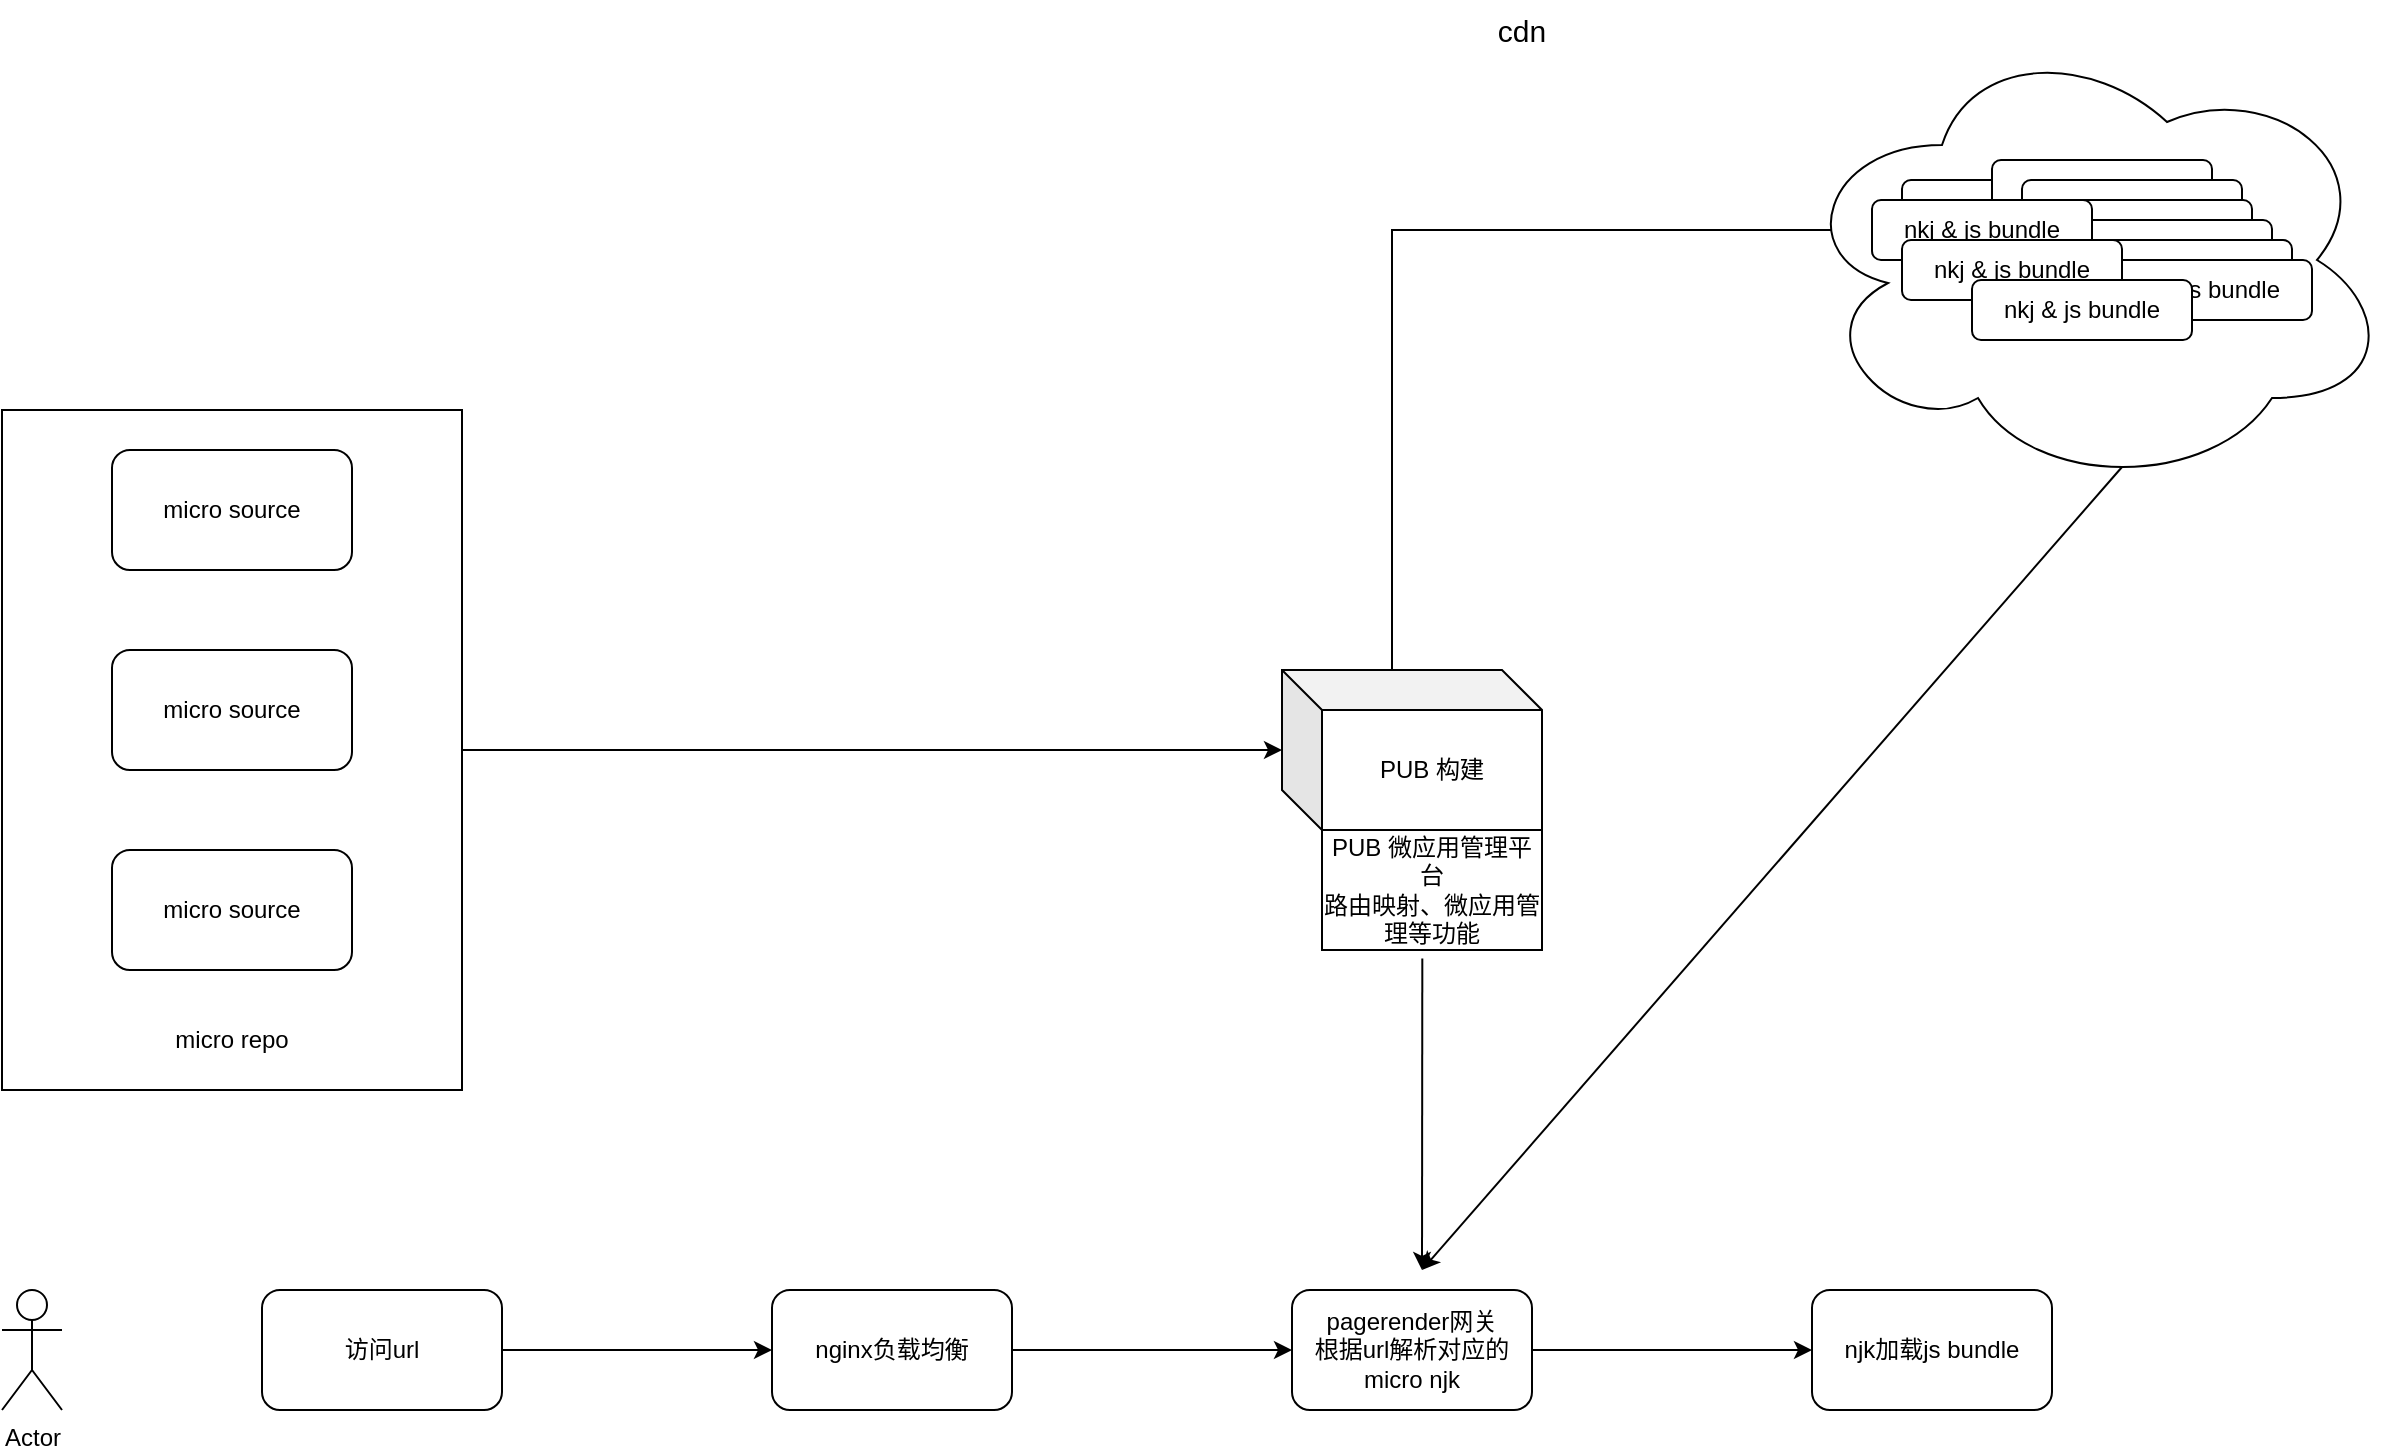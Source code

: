 <mxfile version="24.7.6">
  <diagram name="第 1 页" id="MdLTre9k859fwDna6mKk">
    <mxGraphModel dx="2947" dy="2229" grid="1" gridSize="10" guides="1" tooltips="1" connect="1" arrows="1" fold="1" page="1" pageScale="1" pageWidth="900" pageHeight="1600" math="0" shadow="0">
      <root>
        <mxCell id="0" />
        <mxCell id="1" parent="0" />
        <mxCell id="np9BdB3iTzsvDNS6tE6I-4" value="" style="rounded=0;whiteSpace=wrap;html=1;" vertex="1" parent="1">
          <mxGeometry x="-970" y="200" width="230" height="340" as="geometry" />
        </mxCell>
        <mxCell id="np9BdB3iTzsvDNS6tE6I-5" value="micro source" style="rounded=1;whiteSpace=wrap;html=1;" vertex="1" parent="1">
          <mxGeometry x="-915" y="220" width="120" height="60" as="geometry" />
        </mxCell>
        <mxCell id="np9BdB3iTzsvDNS6tE6I-6" value="micro source" style="rounded=1;whiteSpace=wrap;html=1;" vertex="1" parent="1">
          <mxGeometry x="-915" y="320" width="120" height="60" as="geometry" />
        </mxCell>
        <mxCell id="np9BdB3iTzsvDNS6tE6I-7" value="micro source" style="rounded=1;whiteSpace=wrap;html=1;" vertex="1" parent="1">
          <mxGeometry x="-915" y="420" width="120" height="60" as="geometry" />
        </mxCell>
        <mxCell id="np9BdB3iTzsvDNS6tE6I-9" value="micro repo" style="text;html=1;align=center;verticalAlign=middle;whiteSpace=wrap;rounded=0;" vertex="1" parent="1">
          <mxGeometry x="-885" y="500" width="60" height="30" as="geometry" />
        </mxCell>
        <mxCell id="np9BdB3iTzsvDNS6tE6I-44" style="edgeStyle=orthogonalEdgeStyle;rounded=0;orthogonalLoop=1;jettySize=auto;html=1;exitX=0;exitY=0;exitDx=55;exitDy=0;exitPerimeter=0;entryX=0;entryY=0.5;entryDx=0;entryDy=0;" edge="1" parent="1" source="np9BdB3iTzsvDNS6tE6I-25" target="np9BdB3iTzsvDNS6tE6I-39">
          <mxGeometry relative="1" as="geometry" />
        </mxCell>
        <mxCell id="np9BdB3iTzsvDNS6tE6I-25" value="PUB 构建" style="shape=cube;whiteSpace=wrap;html=1;boundedLbl=1;backgroundOutline=1;darkOpacity=0.05;darkOpacity2=0.1;" vertex="1" parent="1">
          <mxGeometry x="-330" y="330" width="130" height="80" as="geometry" />
        </mxCell>
        <mxCell id="np9BdB3iTzsvDNS6tE6I-26" style="edgeStyle=orthogonalEdgeStyle;rounded=0;orthogonalLoop=1;jettySize=auto;html=1;exitX=1;exitY=0.5;exitDx=0;exitDy=0;entryX=0;entryY=0.5;entryDx=0;entryDy=0;entryPerimeter=0;" edge="1" parent="1" source="np9BdB3iTzsvDNS6tE6I-4" target="np9BdB3iTzsvDNS6tE6I-25">
          <mxGeometry relative="1" as="geometry" />
        </mxCell>
        <mxCell id="np9BdB3iTzsvDNS6tE6I-29" value="" style="ellipse;shape=cloud;whiteSpace=wrap;html=1;" vertex="1" parent="1">
          <mxGeometry x="-75" y="10" width="300" height="230" as="geometry" />
        </mxCell>
        <mxCell id="np9BdB3iTzsvDNS6tE6I-30" value="cdn" style="text;html=1;align=center;verticalAlign=middle;whiteSpace=wrap;rounded=0;fontSize=15;" vertex="1" parent="1">
          <mxGeometry x="-240" y="-5" width="60" height="30" as="geometry" />
        </mxCell>
        <mxCell id="np9BdB3iTzsvDNS6tE6I-31" style="edgeStyle=orthogonalEdgeStyle;rounded=0;orthogonalLoop=1;jettySize=auto;html=1;exitX=0.5;exitY=1;exitDx=0;exitDy=0;" edge="1" parent="1">
          <mxGeometry relative="1" as="geometry">
            <mxPoint x="50" y="25" as="sourcePoint" />
            <mxPoint x="50" y="25" as="targetPoint" />
          </mxGeometry>
        </mxCell>
        <mxCell id="np9BdB3iTzsvDNS6tE6I-32" value="nkj &amp;amp; js bundle" style="rounded=1;whiteSpace=wrap;html=1;" vertex="1" parent="1">
          <mxGeometry x="-20" y="85" width="110" height="30" as="geometry" />
        </mxCell>
        <mxCell id="np9BdB3iTzsvDNS6tE6I-33" value="nkj &amp;amp; js bundle" style="rounded=1;whiteSpace=wrap;html=1;" vertex="1" parent="1">
          <mxGeometry x="25" y="75" width="110" height="30" as="geometry" />
        </mxCell>
        <mxCell id="np9BdB3iTzsvDNS6tE6I-34" value="nkj &amp;amp; js bundle" style="rounded=1;whiteSpace=wrap;html=1;" vertex="1" parent="1">
          <mxGeometry x="40" y="85" width="110" height="30" as="geometry" />
        </mxCell>
        <mxCell id="np9BdB3iTzsvDNS6tE6I-35" value="nkj &amp;amp; js bundle" style="rounded=1;whiteSpace=wrap;html=1;" vertex="1" parent="1">
          <mxGeometry x="45" y="95" width="110" height="30" as="geometry" />
        </mxCell>
        <mxCell id="np9BdB3iTzsvDNS6tE6I-36" value="nkj &amp;amp; js bundle" style="rounded=1;whiteSpace=wrap;html=1;" vertex="1" parent="1">
          <mxGeometry x="55" y="105" width="110" height="30" as="geometry" />
        </mxCell>
        <mxCell id="np9BdB3iTzsvDNS6tE6I-37" value="nkj &amp;amp; js bundle" style="rounded=1;whiteSpace=wrap;html=1;" vertex="1" parent="1">
          <mxGeometry x="65" y="115" width="110" height="30" as="geometry" />
        </mxCell>
        <mxCell id="np9BdB3iTzsvDNS6tE6I-38" value="nkj &amp;amp; js bundle" style="rounded=1;whiteSpace=wrap;html=1;" vertex="1" parent="1">
          <mxGeometry x="75" y="125" width="110" height="30" as="geometry" />
        </mxCell>
        <mxCell id="np9BdB3iTzsvDNS6tE6I-39" value="nkj &amp;amp; js bundle" style="rounded=1;whiteSpace=wrap;html=1;" vertex="1" parent="1">
          <mxGeometry x="-35" y="95" width="110" height="30" as="geometry" />
        </mxCell>
        <mxCell id="np9BdB3iTzsvDNS6tE6I-40" value="nkj &amp;amp; js bundle" style="rounded=1;whiteSpace=wrap;html=1;" vertex="1" parent="1">
          <mxGeometry x="-20" y="115" width="110" height="30" as="geometry" />
        </mxCell>
        <mxCell id="np9BdB3iTzsvDNS6tE6I-41" value="nkj &amp;amp; js bundle" style="rounded=1;whiteSpace=wrap;html=1;" vertex="1" parent="1">
          <mxGeometry x="15" y="135" width="110" height="30" as="geometry" />
        </mxCell>
        <mxCell id="np9BdB3iTzsvDNS6tE6I-45" value="Actor" style="shape=umlActor;verticalLabelPosition=bottom;verticalAlign=top;html=1;outlineConnect=0;" vertex="1" parent="1">
          <mxGeometry x="-970" y="640" width="30" height="60" as="geometry" />
        </mxCell>
        <mxCell id="np9BdB3iTzsvDNS6tE6I-52" value="PUB 微应用管理平台&lt;div&gt;路由映射、微应用管理等功能&lt;/div&gt;" style="rounded=0;whiteSpace=wrap;html=1;" vertex="1" parent="1">
          <mxGeometry x="-310" y="410" width="110" height="60" as="geometry" />
        </mxCell>
        <mxCell id="np9BdB3iTzsvDNS6tE6I-69" style="edgeStyle=orthogonalEdgeStyle;rounded=0;orthogonalLoop=1;jettySize=auto;html=1;exitX=1;exitY=0.5;exitDx=0;exitDy=0;entryX=0;entryY=0.5;entryDx=0;entryDy=0;" edge="1" parent="1" source="np9BdB3iTzsvDNS6tE6I-57" target="np9BdB3iTzsvDNS6tE6I-58">
          <mxGeometry relative="1" as="geometry" />
        </mxCell>
        <mxCell id="np9BdB3iTzsvDNS6tE6I-57" value="访问url" style="rounded=1;whiteSpace=wrap;html=1;" vertex="1" parent="1">
          <mxGeometry x="-840" y="640" width="120" height="60" as="geometry" />
        </mxCell>
        <mxCell id="np9BdB3iTzsvDNS6tE6I-70" style="edgeStyle=orthogonalEdgeStyle;rounded=0;orthogonalLoop=1;jettySize=auto;html=1;exitX=1;exitY=0.5;exitDx=0;exitDy=0;entryX=0;entryY=0.5;entryDx=0;entryDy=0;" edge="1" parent="1" source="np9BdB3iTzsvDNS6tE6I-58" target="np9BdB3iTzsvDNS6tE6I-60">
          <mxGeometry relative="1" as="geometry" />
        </mxCell>
        <mxCell id="np9BdB3iTzsvDNS6tE6I-58" value="nginx负载均衡" style="rounded=1;whiteSpace=wrap;html=1;" vertex="1" parent="1">
          <mxGeometry x="-585" y="640" width="120" height="60" as="geometry" />
        </mxCell>
        <mxCell id="np9BdB3iTzsvDNS6tE6I-71" style="edgeStyle=orthogonalEdgeStyle;rounded=0;orthogonalLoop=1;jettySize=auto;html=1;exitX=1;exitY=0.5;exitDx=0;exitDy=0;entryX=0;entryY=0.5;entryDx=0;entryDy=0;" edge="1" parent="1" source="np9BdB3iTzsvDNS6tE6I-60" target="np9BdB3iTzsvDNS6tE6I-68">
          <mxGeometry relative="1" as="geometry" />
        </mxCell>
        <mxCell id="np9BdB3iTzsvDNS6tE6I-60" value="pagerender网关&lt;div&gt;根据url解析对应的micro njk&lt;/div&gt;" style="rounded=1;whiteSpace=wrap;html=1;" vertex="1" parent="1">
          <mxGeometry x="-325" y="640" width="120" height="60" as="geometry" />
        </mxCell>
        <mxCell id="np9BdB3iTzsvDNS6tE6I-66" value="" style="endArrow=classic;html=1;rounded=0;exitX=0.456;exitY=1.07;exitDx=0;exitDy=0;exitPerimeter=0;" edge="1" parent="1" source="np9BdB3iTzsvDNS6tE6I-52">
          <mxGeometry width="50" height="50" relative="1" as="geometry">
            <mxPoint x="-260" y="500" as="sourcePoint" />
            <mxPoint x="-260" y="630" as="targetPoint" />
          </mxGeometry>
        </mxCell>
        <mxCell id="np9BdB3iTzsvDNS6tE6I-67" value="" style="endArrow=classic;html=1;rounded=0;exitX=0.55;exitY=0.95;exitDx=0;exitDy=0;exitPerimeter=0;" edge="1" parent="1" source="np9BdB3iTzsvDNS6tE6I-29">
          <mxGeometry width="50" height="50" relative="1" as="geometry">
            <mxPoint x="-230" y="610" as="sourcePoint" />
            <mxPoint x="-260" y="630" as="targetPoint" />
          </mxGeometry>
        </mxCell>
        <mxCell id="np9BdB3iTzsvDNS6tE6I-68" value="njk加载js bundle" style="rounded=1;whiteSpace=wrap;html=1;" vertex="1" parent="1">
          <mxGeometry x="-65" y="640" width="120" height="60" as="geometry" />
        </mxCell>
      </root>
    </mxGraphModel>
  </diagram>
</mxfile>
